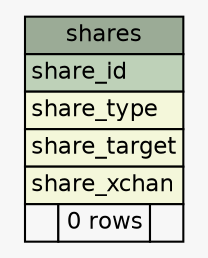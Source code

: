 // dot 2.26.3 on Linux 3.2.0-4-686-pae
// SchemaSpy rev 590
digraph "shares" {
  graph [
    rankdir="RL"
    bgcolor="#f7f7f7"
    nodesep="0.18"
    ranksep="0.46"
    fontname="Helvetica"
    fontsize="11"
  ];
  node [
    fontname="Helvetica"
    fontsize="11"
    shape="plaintext"
  ];
  edge [
    arrowsize="0.8"
  ];
  "shares" [
    label=<
    <TABLE BORDER="0" CELLBORDER="1" CELLSPACING="0" BGCOLOR="#ffffff">
      <TR><TD COLSPAN="3" BGCOLOR="#9bab96" ALIGN="CENTER">shares</TD></TR>
      <TR><TD PORT="share_id" COLSPAN="3" BGCOLOR="#bed1b8" ALIGN="LEFT">share_id</TD></TR>
      <TR><TD PORT="share_type" COLSPAN="3" BGCOLOR="#f4f7da" ALIGN="LEFT">share_type</TD></TR>
      <TR><TD PORT="share_target" COLSPAN="3" BGCOLOR="#f4f7da" ALIGN="LEFT">share_target</TD></TR>
      <TR><TD PORT="share_xchan" COLSPAN="3" BGCOLOR="#f4f7da" ALIGN="LEFT">share_xchan</TD></TR>
      <TR><TD ALIGN="LEFT" BGCOLOR="#f7f7f7">  </TD><TD ALIGN="RIGHT" BGCOLOR="#f7f7f7">0 rows</TD><TD ALIGN="RIGHT" BGCOLOR="#f7f7f7">  </TD></TR>
    </TABLE>>
    URL="tables/shares.html"
    tooltip="shares"
  ];
}
